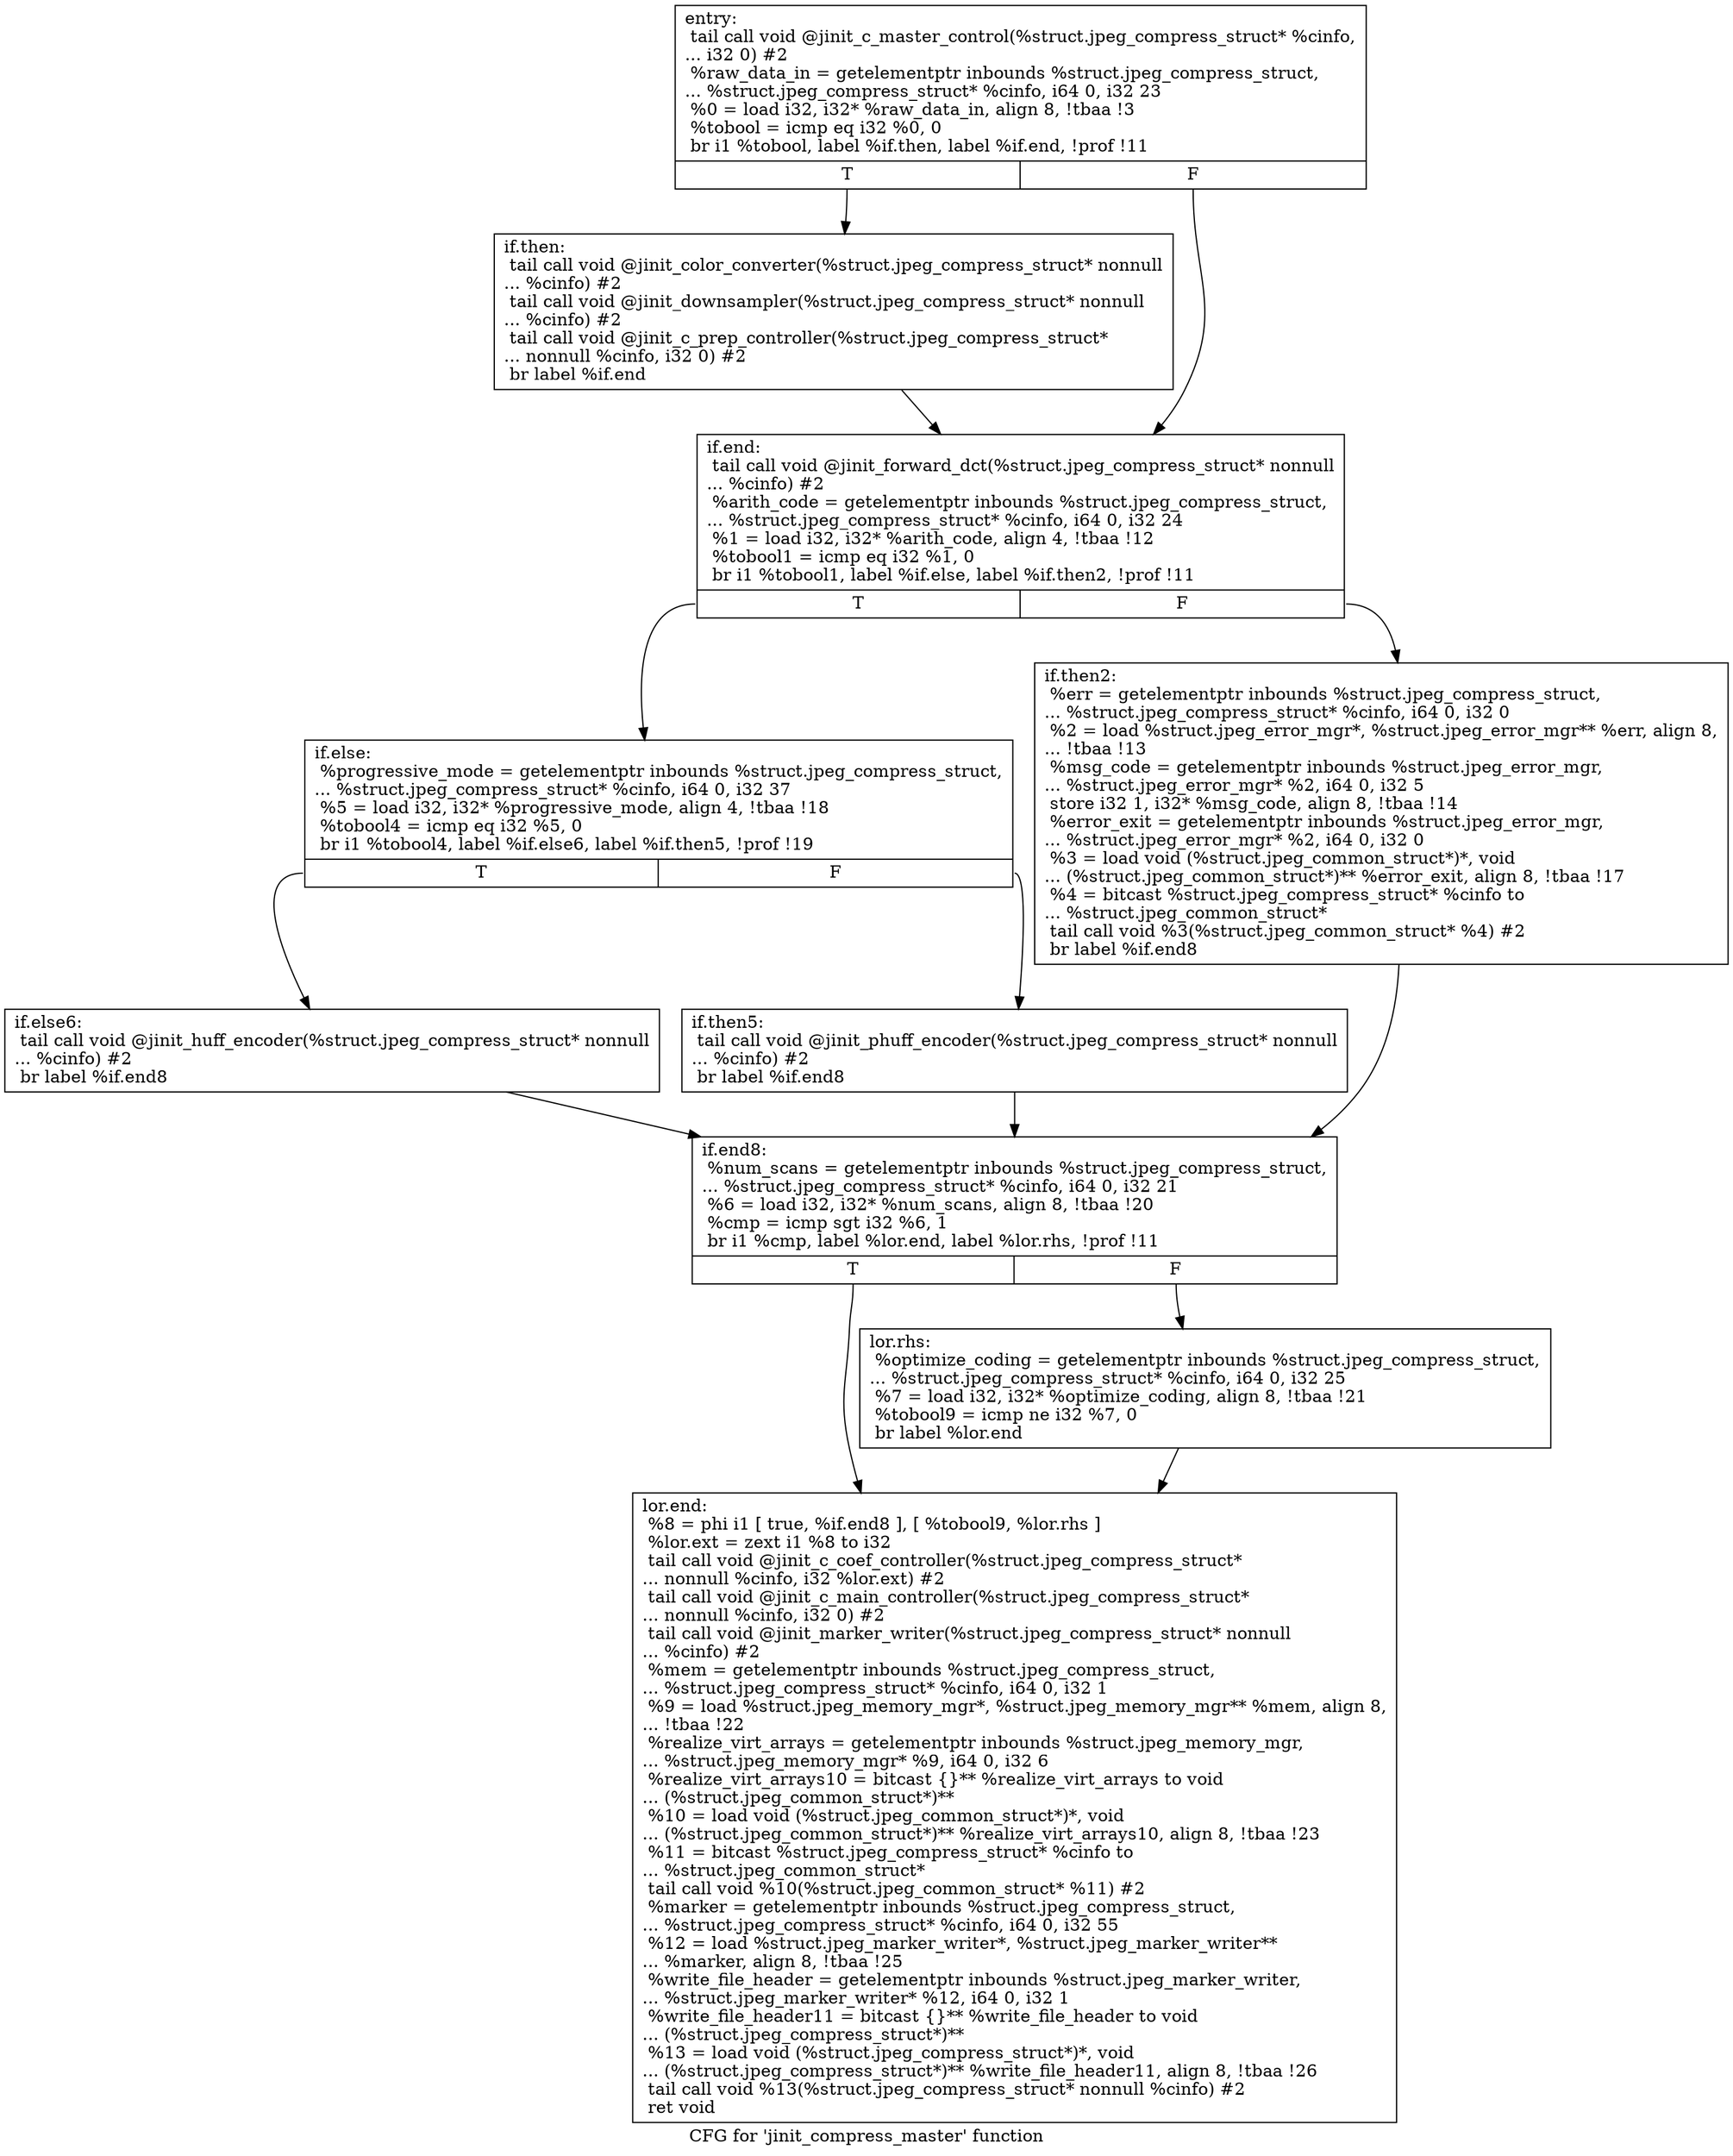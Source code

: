 digraph "CFG for 'jinit_compress_master' function" {
	label="CFG for 'jinit_compress_master' function";

	Node0x608d5d0 [shape=record,label="{entry:\l  tail call void @jinit_c_master_control(%struct.jpeg_compress_struct* %cinfo,\l... i32 0) #2\l  %raw_data_in = getelementptr inbounds %struct.jpeg_compress_struct,\l... %struct.jpeg_compress_struct* %cinfo, i64 0, i32 23\l  %0 = load i32, i32* %raw_data_in, align 8, !tbaa !3\l  %tobool = icmp eq i32 %0, 0\l  br i1 %tobool, label %if.then, label %if.end, !prof !11\l|{<s0>T|<s1>F}}"];
	Node0x608d5d0:s0 -> Node0x608f2a0;
	Node0x608d5d0:s1 -> Node0x608f370;
	Node0x608f2a0 [shape=record,label="{if.then:                                          \l  tail call void @jinit_color_converter(%struct.jpeg_compress_struct* nonnull\l... %cinfo) #2\l  tail call void @jinit_downsampler(%struct.jpeg_compress_struct* nonnull\l... %cinfo) #2\l  tail call void @jinit_c_prep_controller(%struct.jpeg_compress_struct*\l... nonnull %cinfo, i32 0) #2\l  br label %if.end\l}"];
	Node0x608f2a0 -> Node0x608f370;
	Node0x608f370 [shape=record,label="{if.end:                                           \l  tail call void @jinit_forward_dct(%struct.jpeg_compress_struct* nonnull\l... %cinfo) #2\l  %arith_code = getelementptr inbounds %struct.jpeg_compress_struct,\l... %struct.jpeg_compress_struct* %cinfo, i64 0, i32 24\l  %1 = load i32, i32* %arith_code, align 4, !tbaa !12\l  %tobool1 = icmp eq i32 %1, 0\l  br i1 %tobool1, label %if.else, label %if.then2, !prof !11\l|{<s0>T|<s1>F}}"];
	Node0x608f370:s0 -> Node0x60903e0;
	Node0x608f370:s1 -> Node0x60904b0;
	Node0x60904b0 [shape=record,label="{if.then2:                                         \l  %err = getelementptr inbounds %struct.jpeg_compress_struct,\l... %struct.jpeg_compress_struct* %cinfo, i64 0, i32 0\l  %2 = load %struct.jpeg_error_mgr*, %struct.jpeg_error_mgr** %err, align 8,\l... !tbaa !13\l  %msg_code = getelementptr inbounds %struct.jpeg_error_mgr,\l... %struct.jpeg_error_mgr* %2, i64 0, i32 5\l  store i32 1, i32* %msg_code, align 8, !tbaa !14\l  %error_exit = getelementptr inbounds %struct.jpeg_error_mgr,\l... %struct.jpeg_error_mgr* %2, i64 0, i32 0\l  %3 = load void (%struct.jpeg_common_struct*)*, void\l... (%struct.jpeg_common_struct*)** %error_exit, align 8, !tbaa !17\l  %4 = bitcast %struct.jpeg_compress_struct* %cinfo to\l... %struct.jpeg_common_struct*\l  tail call void %3(%struct.jpeg_common_struct* %4) #2\l  br label %if.end8\l}"];
	Node0x60904b0 -> Node0x6091620;
	Node0x60903e0 [shape=record,label="{if.else:                                          \l  %progressive_mode = getelementptr inbounds %struct.jpeg_compress_struct,\l... %struct.jpeg_compress_struct* %cinfo, i64 0, i32 37\l  %5 = load i32, i32* %progressive_mode, align 4, !tbaa !18\l  %tobool4 = icmp eq i32 %5, 0\l  br i1 %tobool4, label %if.else6, label %if.then5, !prof !19\l|{<s0>T|<s1>F}}"];
	Node0x60903e0:s0 -> Node0x6091a40;
	Node0x60903e0:s1 -> Node0x6091af0;
	Node0x6091af0 [shape=record,label="{if.then5:                                         \l  tail call void @jinit_phuff_encoder(%struct.jpeg_compress_struct* nonnull\l... %cinfo) #2\l  br label %if.end8\l}"];
	Node0x6091af0 -> Node0x6091620;
	Node0x6091a40 [shape=record,label="{if.else6:                                         \l  tail call void @jinit_huff_encoder(%struct.jpeg_compress_struct* nonnull\l... %cinfo) #2\l  br label %if.end8\l}"];
	Node0x6091a40 -> Node0x6091620;
	Node0x6091620 [shape=record,label="{if.end8:                                          \l  %num_scans = getelementptr inbounds %struct.jpeg_compress_struct,\l... %struct.jpeg_compress_struct* %cinfo, i64 0, i32 21\l  %6 = load i32, i32* %num_scans, align 8, !tbaa !20\l  %cmp = icmp sgt i32 %6, 1\l  br i1 %cmp, label %lor.end, label %lor.rhs, !prof !11\l|{<s0>T|<s1>F}}"];
	Node0x6091620:s0 -> Node0x6092580;
	Node0x6091620:s1 -> Node0x6092650;
	Node0x6092650 [shape=record,label="{lor.rhs:                                          \l  %optimize_coding = getelementptr inbounds %struct.jpeg_compress_struct,\l... %struct.jpeg_compress_struct* %cinfo, i64 0, i32 25\l  %7 = load i32, i32* %optimize_coding, align 8, !tbaa !21\l  %tobool9 = icmp ne i32 %7, 0\l  br label %lor.end\l}"];
	Node0x6092650 -> Node0x6092580;
	Node0x6092580 [shape=record,label="{lor.end:                                          \l  %8 = phi i1 [ true, %if.end8 ], [ %tobool9, %lor.rhs ]\l  %lor.ext = zext i1 %8 to i32\l  tail call void @jinit_c_coef_controller(%struct.jpeg_compress_struct*\l... nonnull %cinfo, i32 %lor.ext) #2\l  tail call void @jinit_c_main_controller(%struct.jpeg_compress_struct*\l... nonnull %cinfo, i32 0) #2\l  tail call void @jinit_marker_writer(%struct.jpeg_compress_struct* nonnull\l... %cinfo) #2\l  %mem = getelementptr inbounds %struct.jpeg_compress_struct,\l... %struct.jpeg_compress_struct* %cinfo, i64 0, i32 1\l  %9 = load %struct.jpeg_memory_mgr*, %struct.jpeg_memory_mgr** %mem, align 8,\l... !tbaa !22\l  %realize_virt_arrays = getelementptr inbounds %struct.jpeg_memory_mgr,\l... %struct.jpeg_memory_mgr* %9, i64 0, i32 6\l  %realize_virt_arrays10 = bitcast \{\}** %realize_virt_arrays to void\l... (%struct.jpeg_common_struct*)**\l  %10 = load void (%struct.jpeg_common_struct*)*, void\l... (%struct.jpeg_common_struct*)** %realize_virt_arrays10, align 8, !tbaa !23\l  %11 = bitcast %struct.jpeg_compress_struct* %cinfo to\l... %struct.jpeg_common_struct*\l  tail call void %10(%struct.jpeg_common_struct* %11) #2\l  %marker = getelementptr inbounds %struct.jpeg_compress_struct,\l... %struct.jpeg_compress_struct* %cinfo, i64 0, i32 55\l  %12 = load %struct.jpeg_marker_writer*, %struct.jpeg_marker_writer**\l... %marker, align 8, !tbaa !25\l  %write_file_header = getelementptr inbounds %struct.jpeg_marker_writer,\l... %struct.jpeg_marker_writer* %12, i64 0, i32 1\l  %write_file_header11 = bitcast \{\}** %write_file_header to void\l... (%struct.jpeg_compress_struct*)**\l  %13 = load void (%struct.jpeg_compress_struct*)*, void\l... (%struct.jpeg_compress_struct*)** %write_file_header11, align 8, !tbaa !26\l  tail call void %13(%struct.jpeg_compress_struct* nonnull %cinfo) #2\l  ret void\l}"];
}
